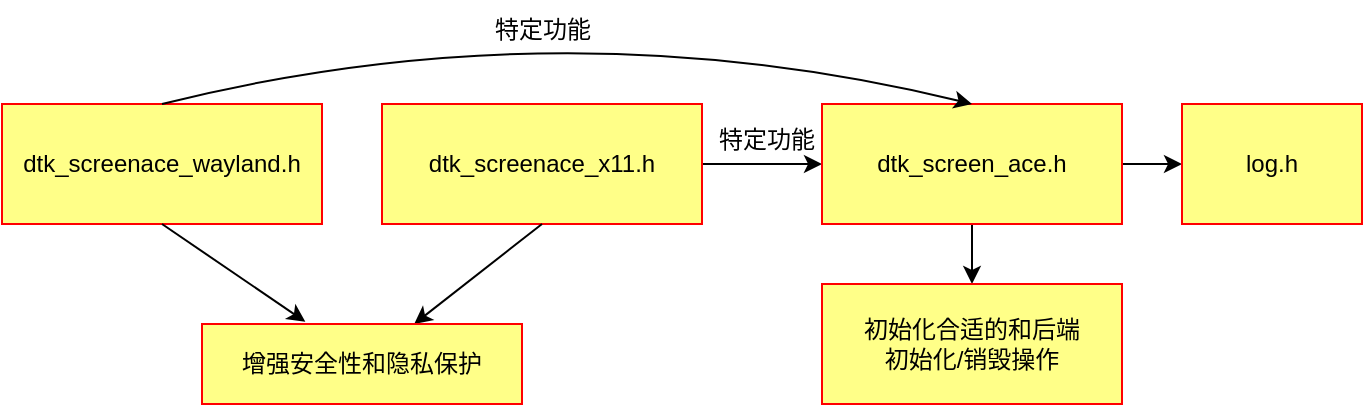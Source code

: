 <mxfile version="22.0.5" type="github">
  <diagram name="第 1 页" id="W1YKv5HUBKUkmwcpdvn9">
    <mxGraphModel dx="1050" dy="529" grid="1" gridSize="10" guides="1" tooltips="1" connect="1" arrows="1" fold="1" page="1" pageScale="1" pageWidth="827" pageHeight="1169" math="0" shadow="0">
      <root>
        <mxCell id="0" />
        <mxCell id="1" parent="0" />
        <mxCell id="vlk8T1cX9q4biD3H2AM--1" value="dtk_screenace_wayland.h" style="rounded=0;whiteSpace=wrap;html=1;fillColor=#ffff88;strokeColor=#ff0000;" vertex="1" parent="1">
          <mxGeometry x="100" y="80" width="160" height="60" as="geometry" />
        </mxCell>
        <mxCell id="vlk8T1cX9q4biD3H2AM--11" style="edgeStyle=orthogonalEdgeStyle;rounded=0;orthogonalLoop=1;jettySize=auto;html=1;exitX=1;exitY=0.5;exitDx=0;exitDy=0;entryX=0;entryY=0.5;entryDx=0;entryDy=0;" edge="1" parent="1" source="vlk8T1cX9q4biD3H2AM--2" target="vlk8T1cX9q4biD3H2AM--8">
          <mxGeometry relative="1" as="geometry" />
        </mxCell>
        <mxCell id="vlk8T1cX9q4biD3H2AM--2" value="dtk_screenace_x11.h" style="rounded=0;whiteSpace=wrap;html=1;fillColor=#ffff88;strokeColor=#ff0000;" vertex="1" parent="1">
          <mxGeometry x="290" y="80" width="160" height="60" as="geometry" />
        </mxCell>
        <mxCell id="vlk8T1cX9q4biD3H2AM--5" value="" style="endArrow=classic;html=1;rounded=0;exitX=0.5;exitY=1;exitDx=0;exitDy=0;entryX=0.663;entryY=0;entryDx=0;entryDy=0;entryPerimeter=0;" edge="1" parent="1" source="vlk8T1cX9q4biD3H2AM--2" target="vlk8T1cX9q4biD3H2AM--7">
          <mxGeometry width="50" height="50" relative="1" as="geometry">
            <mxPoint x="330" y="220" as="sourcePoint" />
            <mxPoint x="310" y="180" as="targetPoint" />
          </mxGeometry>
        </mxCell>
        <mxCell id="vlk8T1cX9q4biD3H2AM--6" value="" style="endArrow=classic;html=1;rounded=0;exitX=0.5;exitY=1;exitDx=0;exitDy=0;entryX=0.323;entryY=-0.027;entryDx=0;entryDy=0;entryPerimeter=0;" edge="1" parent="1" target="vlk8T1cX9q4biD3H2AM--7">
          <mxGeometry width="50" height="50" relative="1" as="geometry">
            <mxPoint x="180" y="140" as="sourcePoint" />
            <mxPoint x="240" y="180" as="targetPoint" />
          </mxGeometry>
        </mxCell>
        <mxCell id="vlk8T1cX9q4biD3H2AM--7" value="增强安全性和隐私保护" style="rounded=0;whiteSpace=wrap;html=1;fillColor=#ffff88;strokeColor=#ff0000;" vertex="1" parent="1">
          <mxGeometry x="200" y="190" width="160" height="40" as="geometry" />
        </mxCell>
        <mxCell id="vlk8T1cX9q4biD3H2AM--13" style="edgeStyle=orthogonalEdgeStyle;rounded=0;orthogonalLoop=1;jettySize=auto;html=1;exitX=1;exitY=0.5;exitDx=0;exitDy=0;" edge="1" parent="1" source="vlk8T1cX9q4biD3H2AM--8">
          <mxGeometry relative="1" as="geometry">
            <mxPoint x="690" y="110" as="targetPoint" />
          </mxGeometry>
        </mxCell>
        <mxCell id="vlk8T1cX9q4biD3H2AM--18" style="edgeStyle=orthogonalEdgeStyle;rounded=0;orthogonalLoop=1;jettySize=auto;html=1;exitX=0.5;exitY=1;exitDx=0;exitDy=0;entryX=0.5;entryY=0;entryDx=0;entryDy=0;" edge="1" parent="1" source="vlk8T1cX9q4biD3H2AM--8" target="vlk8T1cX9q4biD3H2AM--16">
          <mxGeometry relative="1" as="geometry" />
        </mxCell>
        <mxCell id="vlk8T1cX9q4biD3H2AM--8" value="dtk_screen_ace.h" style="rounded=0;whiteSpace=wrap;html=1;fillColor=#ffff88;strokeColor=#ff0000;" vertex="1" parent="1">
          <mxGeometry x="510" y="80" width="150" height="60" as="geometry" />
        </mxCell>
        <mxCell id="vlk8T1cX9q4biD3H2AM--9" value="" style="curved=1;endArrow=classic;html=1;rounded=0;exitX=0.5;exitY=0;exitDx=0;exitDy=0;entryX=0.5;entryY=0;entryDx=0;entryDy=0;" edge="1" parent="1" source="vlk8T1cX9q4biD3H2AM--1" target="vlk8T1cX9q4biD3H2AM--8">
          <mxGeometry width="50" height="50" relative="1" as="geometry">
            <mxPoint x="390" y="300" as="sourcePoint" />
            <mxPoint x="550" y="40" as="targetPoint" />
            <Array as="points">
              <mxPoint x="380" y="30" />
            </Array>
          </mxGeometry>
        </mxCell>
        <mxCell id="vlk8T1cX9q4biD3H2AM--10" value="特定功能" style="text;html=1;align=center;verticalAlign=middle;resizable=0;points=[];autosize=1;strokeColor=none;fillColor=none;" vertex="1" parent="1">
          <mxGeometry x="335" y="28" width="70" height="30" as="geometry" />
        </mxCell>
        <mxCell id="vlk8T1cX9q4biD3H2AM--12" value="特定功能" style="text;html=1;align=center;verticalAlign=middle;resizable=0;points=[];autosize=1;strokeColor=none;fillColor=none;" vertex="1" parent="1">
          <mxGeometry x="447" y="83" width="70" height="30" as="geometry" />
        </mxCell>
        <mxCell id="vlk8T1cX9q4biD3H2AM--15" value="log.h" style="rounded=0;whiteSpace=wrap;html=1;fillColor=#ffff88;strokeColor=#ff0000;" vertex="1" parent="1">
          <mxGeometry x="690" y="80" width="90" height="60" as="geometry" />
        </mxCell>
        <mxCell id="vlk8T1cX9q4biD3H2AM--16" value="初始化合适的和后端&lt;br&gt;初始化/销毁操作" style="rounded=0;whiteSpace=wrap;html=1;fillColor=#ffff88;strokeColor=#ff0000;" vertex="1" parent="1">
          <mxGeometry x="510" y="170" width="150" height="60" as="geometry" />
        </mxCell>
      </root>
    </mxGraphModel>
  </diagram>
</mxfile>
